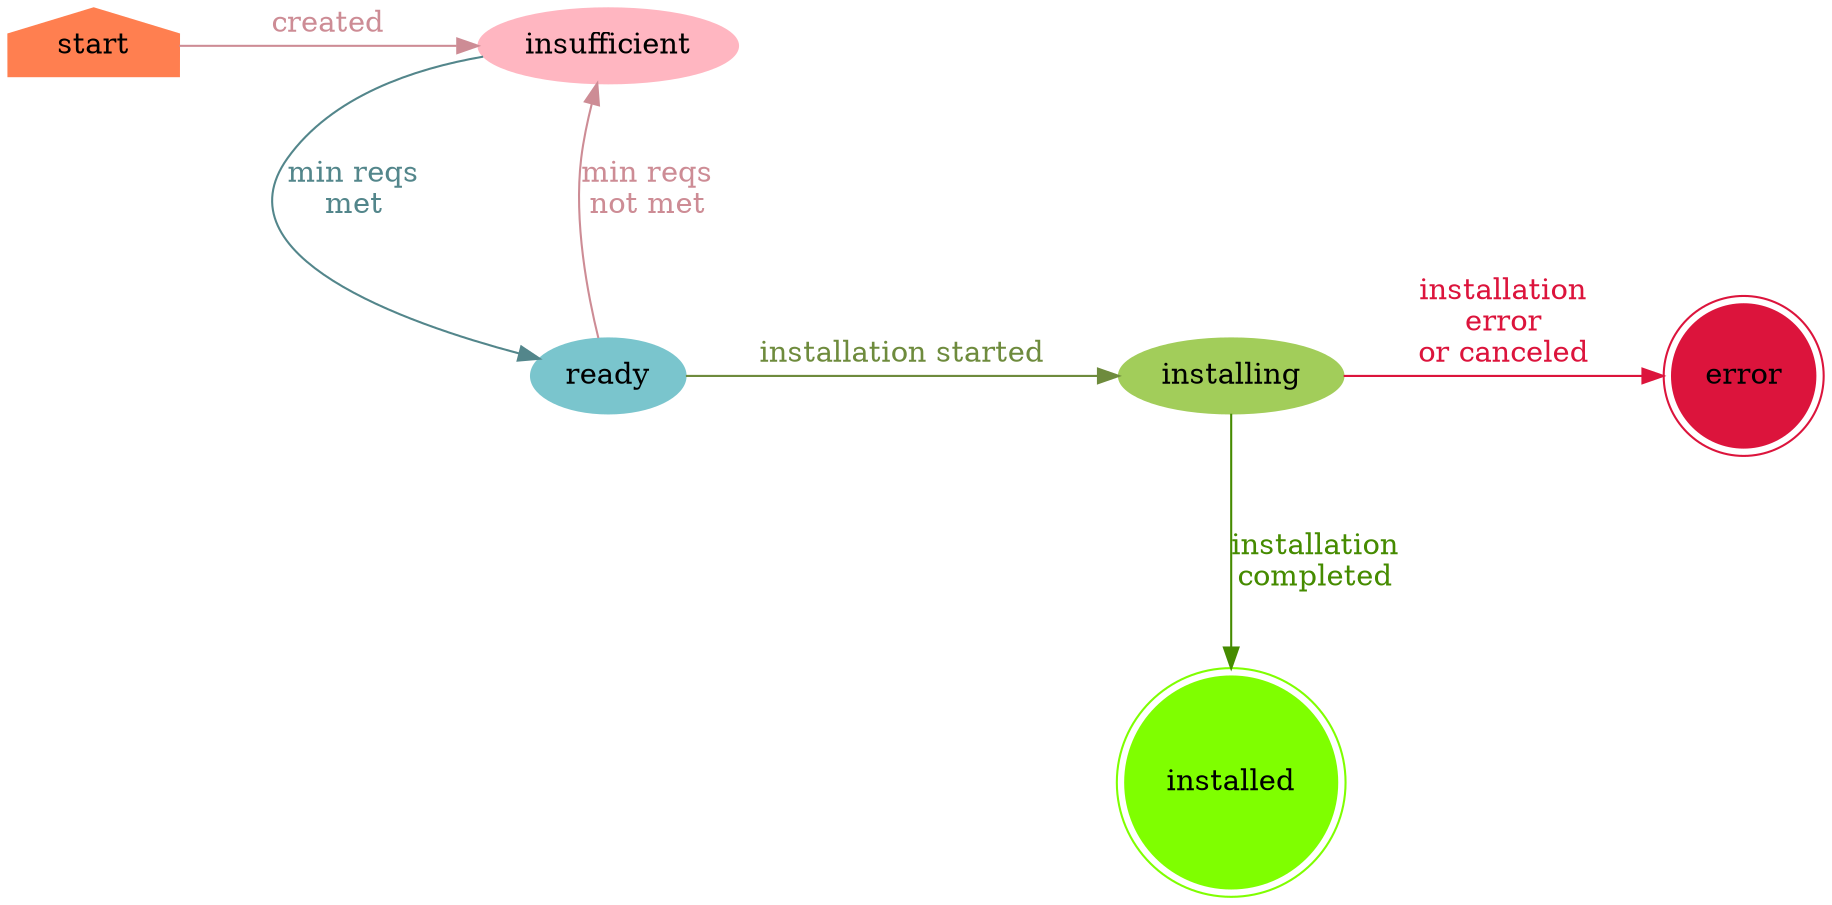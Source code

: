 digraph ClusterStateMachine {
    graph [nodesep = "1.0", ranksep = "1.0"];
    node [style = filled];

    start [shape = house, color = coral];
    insufficient [color = lightpink];
    ready [color = cadetblue3];
    installing [color = darkolivegreen3];
    installed [shape = doublecircle, color = chartreuse];
    error [shape = doublecircle, color = crimson];

    start -> insufficient [label = "cluster\ncreated", color=lightpink3, fontcolor=lightpink3];
    insufficient -> ready [label = "min reqs\nmet", color=cadetblue4, fontcolor=cadetblue4];
    ready -> insufficient [label = "min reqs\nnot met", color=lightpink3, fontcolor=lightpink3];
    ready -> insufficient [style=invis];
    ready -> installing [label = "installation started", color=darkolivegreen4, fontcolor=darkolivegreen4];
    installing -> installed [label = "installation\ncompleted", color=chartreuse4, fontcolor=chartreuse4];
    installing -> error [label = "installation\nerror\nor canceled", color=crimson, fontcolor=crimson];

    {rank=min; start}
    {rank=max; installed}
    {rank=same; start; insufficient}
    {rank=same; ready; installing; error}
    {rank=same; installed}
}
